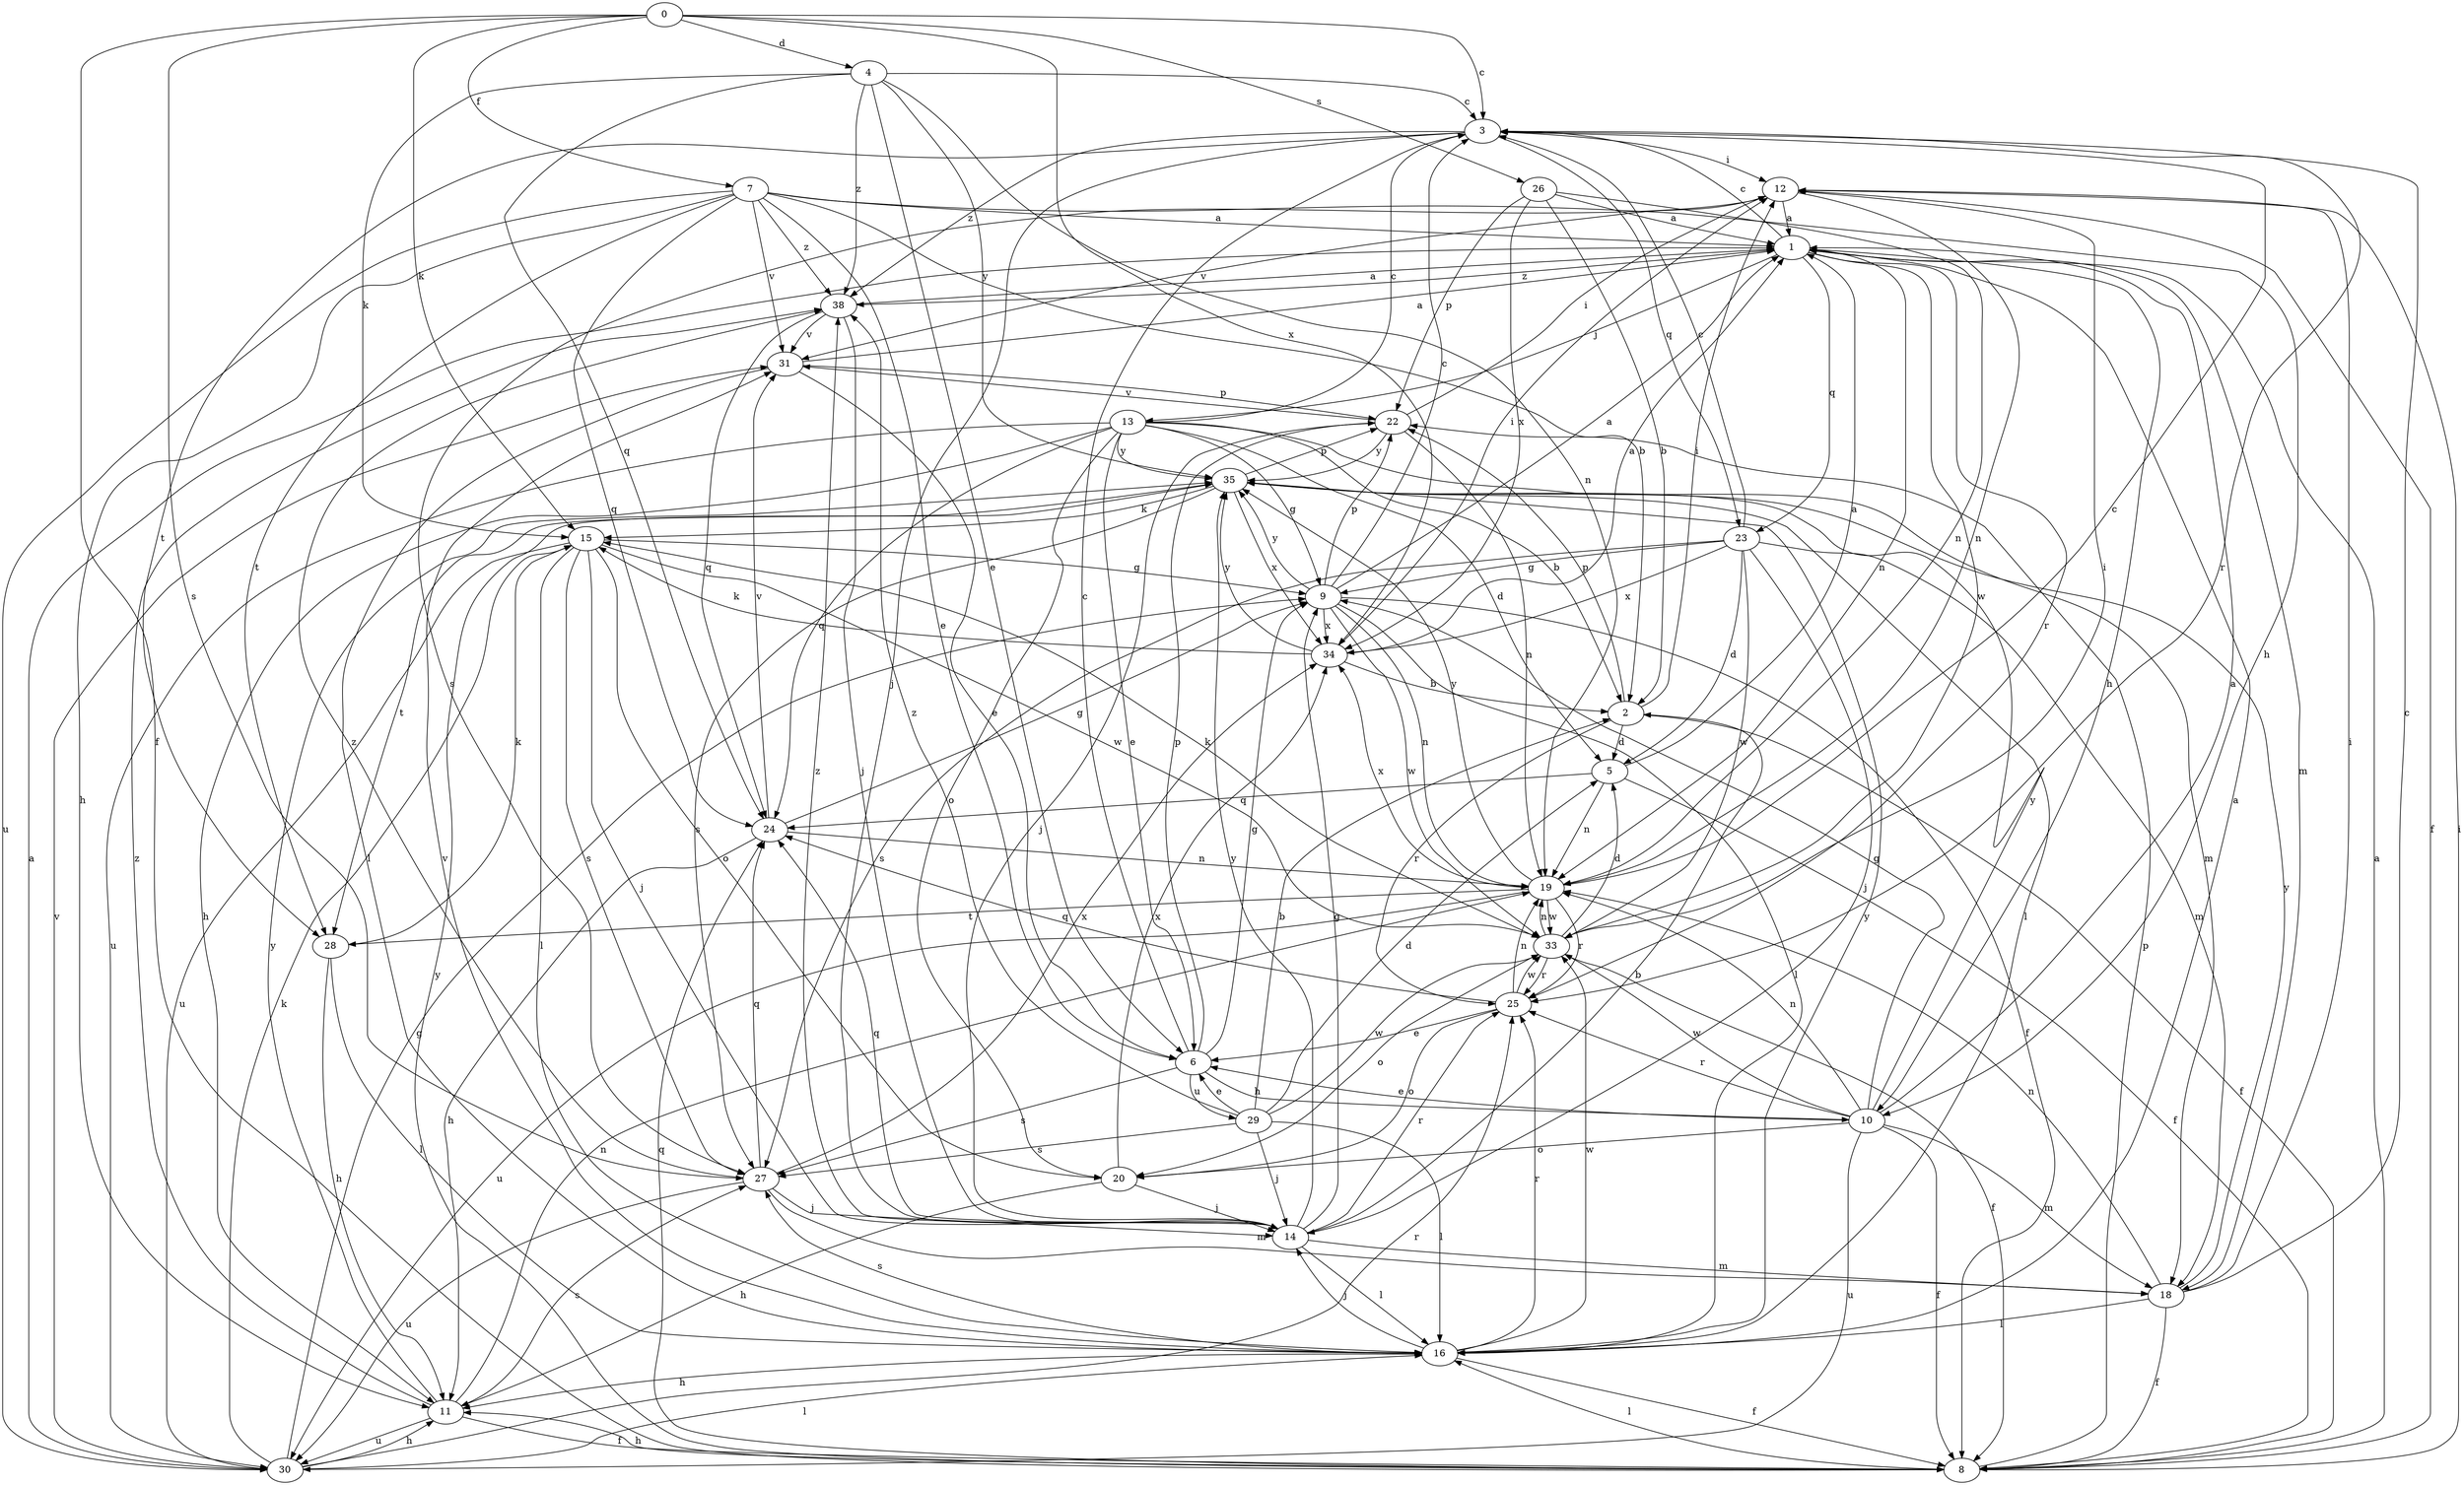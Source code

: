 strict digraph  {
0;
1;
2;
3;
4;
5;
6;
7;
8;
9;
10;
11;
12;
13;
14;
15;
16;
18;
19;
20;
22;
23;
24;
25;
26;
27;
28;
29;
30;
31;
33;
34;
35;
38;
0 -> 3  [label=c];
0 -> 4  [label=d];
0 -> 7  [label=f];
0 -> 8  [label=f];
0 -> 15  [label=k];
0 -> 26  [label=s];
0 -> 27  [label=s];
0 -> 34  [label=x];
1 -> 3  [label=c];
1 -> 10  [label=h];
1 -> 13  [label=j];
1 -> 18  [label=m];
1 -> 19  [label=n];
1 -> 23  [label=q];
1 -> 25  [label=r];
1 -> 33  [label=w];
1 -> 38  [label=z];
2 -> 5  [label=d];
2 -> 8  [label=f];
2 -> 12  [label=i];
2 -> 22  [label=p];
2 -> 25  [label=r];
3 -> 12  [label=i];
3 -> 14  [label=j];
3 -> 23  [label=q];
3 -> 25  [label=r];
3 -> 28  [label=t];
3 -> 38  [label=z];
4 -> 3  [label=c];
4 -> 6  [label=e];
4 -> 15  [label=k];
4 -> 19  [label=n];
4 -> 24  [label=q];
4 -> 35  [label=y];
4 -> 38  [label=z];
5 -> 1  [label=a];
5 -> 8  [label=f];
5 -> 19  [label=n];
5 -> 24  [label=q];
6 -> 3  [label=c];
6 -> 9  [label=g];
6 -> 10  [label=h];
6 -> 22  [label=p];
6 -> 27  [label=s];
6 -> 29  [label=u];
7 -> 1  [label=a];
7 -> 2  [label=b];
7 -> 6  [label=e];
7 -> 10  [label=h];
7 -> 11  [label=h];
7 -> 24  [label=q];
7 -> 28  [label=t];
7 -> 30  [label=u];
7 -> 31  [label=v];
7 -> 38  [label=z];
8 -> 1  [label=a];
8 -> 11  [label=h];
8 -> 12  [label=i];
8 -> 16  [label=l];
8 -> 22  [label=p];
8 -> 24  [label=q];
8 -> 35  [label=y];
9 -> 1  [label=a];
9 -> 3  [label=c];
9 -> 8  [label=f];
9 -> 16  [label=l];
9 -> 19  [label=n];
9 -> 22  [label=p];
9 -> 33  [label=w];
9 -> 34  [label=x];
9 -> 35  [label=y];
10 -> 1  [label=a];
10 -> 6  [label=e];
10 -> 8  [label=f];
10 -> 9  [label=g];
10 -> 18  [label=m];
10 -> 19  [label=n];
10 -> 20  [label=o];
10 -> 25  [label=r];
10 -> 30  [label=u];
10 -> 33  [label=w];
10 -> 35  [label=y];
11 -> 8  [label=f];
11 -> 19  [label=n];
11 -> 27  [label=s];
11 -> 30  [label=u];
11 -> 35  [label=y];
11 -> 38  [label=z];
12 -> 1  [label=a];
12 -> 8  [label=f];
12 -> 19  [label=n];
12 -> 27  [label=s];
12 -> 31  [label=v];
13 -> 2  [label=b];
13 -> 3  [label=c];
13 -> 5  [label=d];
13 -> 6  [label=e];
13 -> 9  [label=g];
13 -> 11  [label=h];
13 -> 18  [label=m];
13 -> 20  [label=o];
13 -> 24  [label=q];
13 -> 30  [label=u];
13 -> 35  [label=y];
14 -> 2  [label=b];
14 -> 9  [label=g];
14 -> 16  [label=l];
14 -> 18  [label=m];
14 -> 24  [label=q];
14 -> 25  [label=r];
14 -> 35  [label=y];
14 -> 38  [label=z];
15 -> 9  [label=g];
15 -> 14  [label=j];
15 -> 16  [label=l];
15 -> 20  [label=o];
15 -> 27  [label=s];
15 -> 30  [label=u];
15 -> 33  [label=w];
16 -> 1  [label=a];
16 -> 8  [label=f];
16 -> 11  [label=h];
16 -> 14  [label=j];
16 -> 25  [label=r];
16 -> 27  [label=s];
16 -> 31  [label=v];
16 -> 33  [label=w];
16 -> 35  [label=y];
18 -> 3  [label=c];
18 -> 8  [label=f];
18 -> 12  [label=i];
18 -> 16  [label=l];
18 -> 19  [label=n];
18 -> 35  [label=y];
19 -> 3  [label=c];
19 -> 25  [label=r];
19 -> 28  [label=t];
19 -> 30  [label=u];
19 -> 33  [label=w];
19 -> 34  [label=x];
19 -> 35  [label=y];
20 -> 11  [label=h];
20 -> 14  [label=j];
20 -> 34  [label=x];
22 -> 12  [label=i];
22 -> 14  [label=j];
22 -> 19  [label=n];
22 -> 31  [label=v];
22 -> 35  [label=y];
23 -> 3  [label=c];
23 -> 5  [label=d];
23 -> 9  [label=g];
23 -> 14  [label=j];
23 -> 18  [label=m];
23 -> 27  [label=s];
23 -> 33  [label=w];
23 -> 34  [label=x];
24 -> 9  [label=g];
24 -> 11  [label=h];
24 -> 19  [label=n];
24 -> 31  [label=v];
25 -> 6  [label=e];
25 -> 19  [label=n];
25 -> 20  [label=o];
25 -> 24  [label=q];
25 -> 33  [label=w];
26 -> 1  [label=a];
26 -> 2  [label=b];
26 -> 19  [label=n];
26 -> 22  [label=p];
26 -> 34  [label=x];
27 -> 14  [label=j];
27 -> 18  [label=m];
27 -> 24  [label=q];
27 -> 30  [label=u];
27 -> 34  [label=x];
27 -> 38  [label=z];
28 -> 11  [label=h];
28 -> 15  [label=k];
28 -> 16  [label=l];
29 -> 2  [label=b];
29 -> 5  [label=d];
29 -> 6  [label=e];
29 -> 14  [label=j];
29 -> 16  [label=l];
29 -> 27  [label=s];
29 -> 33  [label=w];
29 -> 38  [label=z];
30 -> 1  [label=a];
30 -> 9  [label=g];
30 -> 11  [label=h];
30 -> 15  [label=k];
30 -> 16  [label=l];
30 -> 25  [label=r];
30 -> 31  [label=v];
31 -> 1  [label=a];
31 -> 6  [label=e];
31 -> 16  [label=l];
31 -> 22  [label=p];
33 -> 5  [label=d];
33 -> 8  [label=f];
33 -> 12  [label=i];
33 -> 15  [label=k];
33 -> 19  [label=n];
33 -> 20  [label=o];
33 -> 25  [label=r];
34 -> 1  [label=a];
34 -> 2  [label=b];
34 -> 12  [label=i];
34 -> 15  [label=k];
34 -> 35  [label=y];
35 -> 15  [label=k];
35 -> 16  [label=l];
35 -> 22  [label=p];
35 -> 27  [label=s];
35 -> 28  [label=t];
35 -> 34  [label=x];
38 -> 1  [label=a];
38 -> 14  [label=j];
38 -> 24  [label=q];
38 -> 31  [label=v];
}
